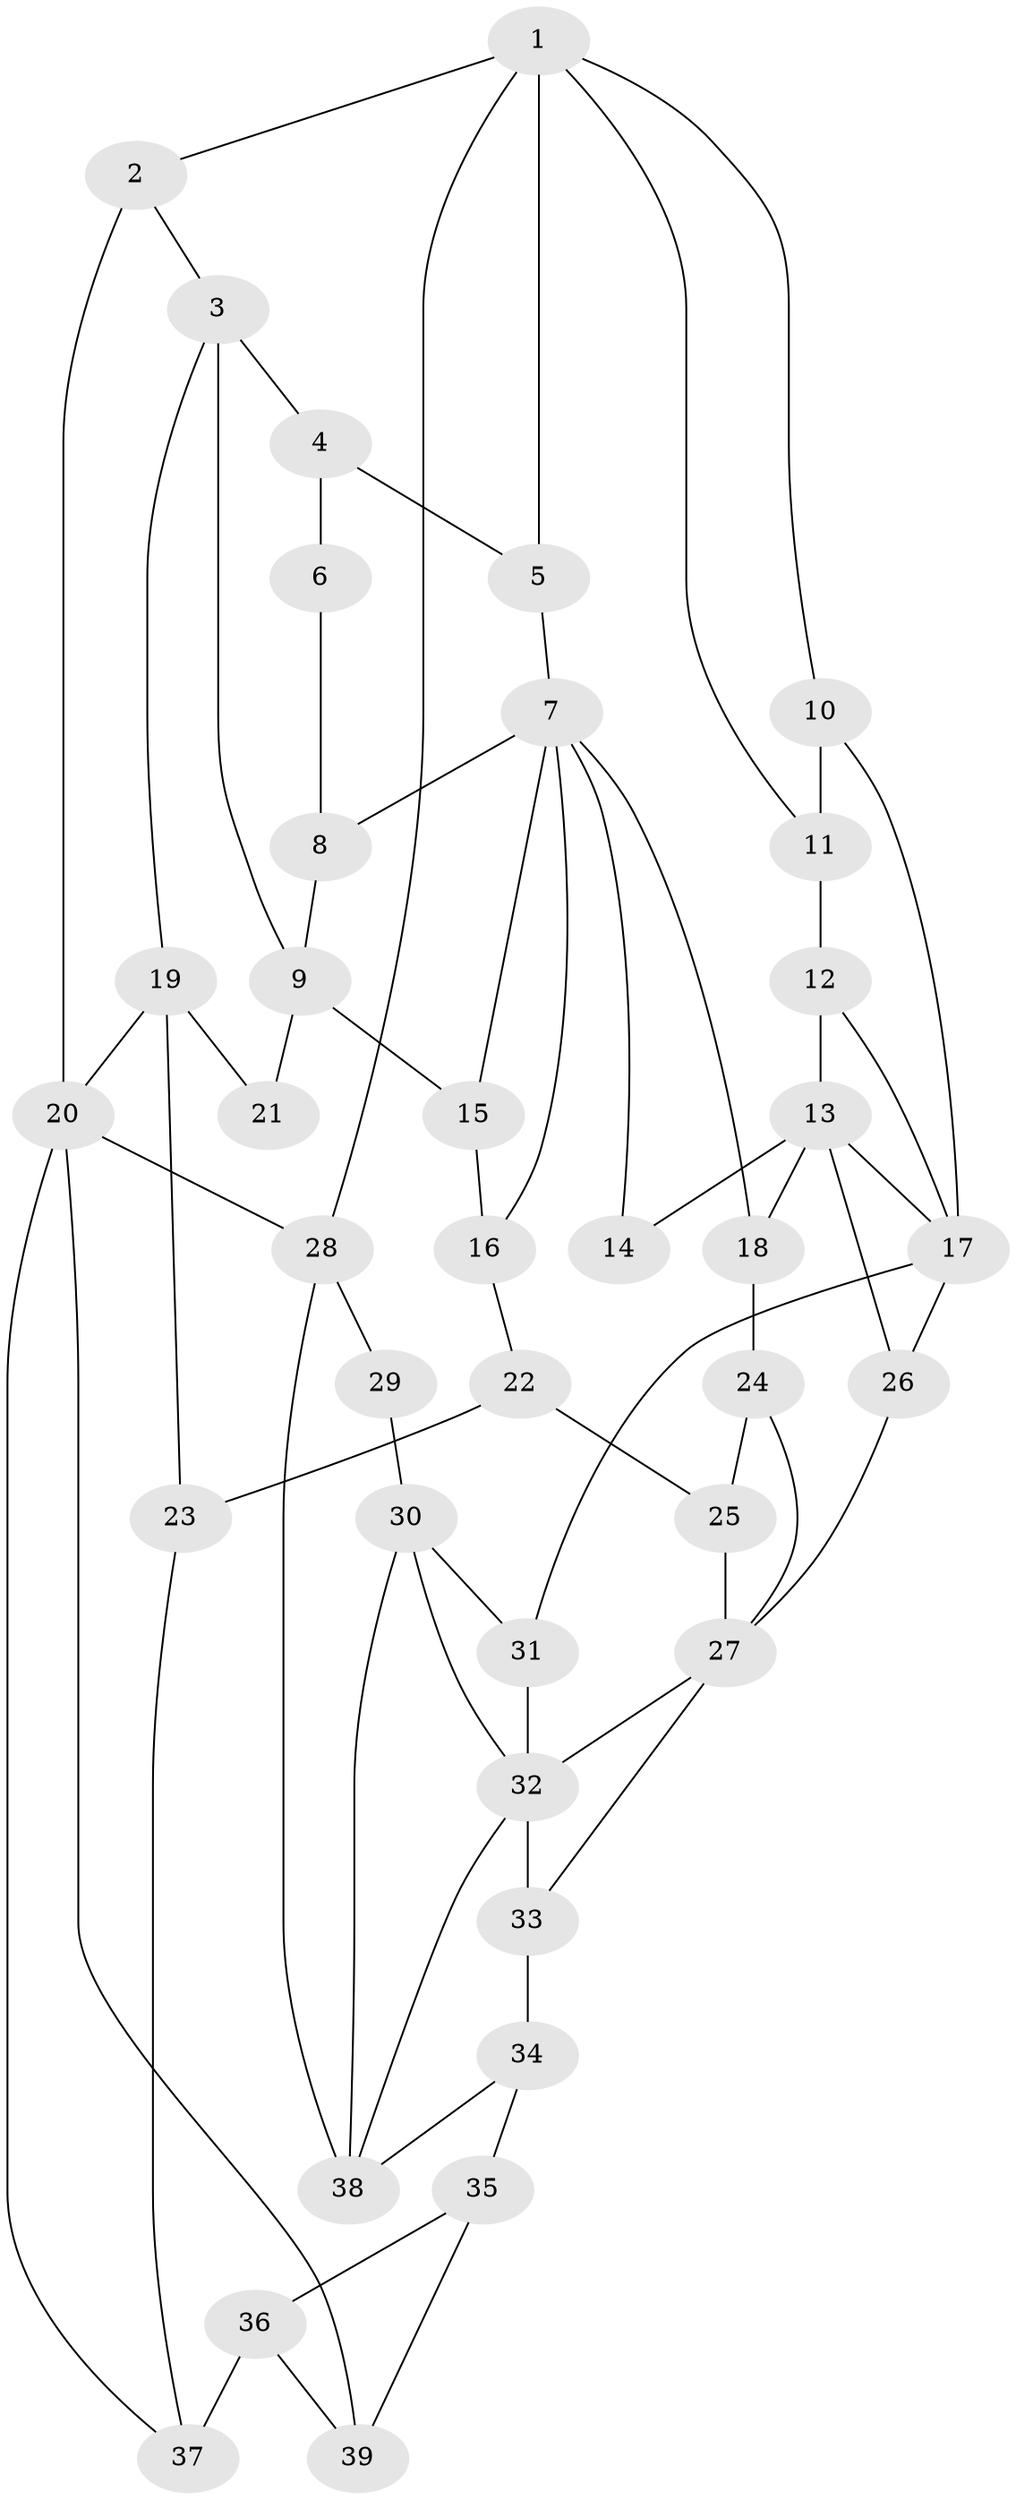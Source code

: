 // original degree distribution, {3: 0.02564102564102564, 5: 0.5128205128205128, 4: 0.24358974358974358, 6: 0.21794871794871795}
// Generated by graph-tools (version 1.1) at 2025/38/03/09/25 02:38:44]
// undirected, 39 vertices, 67 edges
graph export_dot {
graph [start="1"]
  node [color=gray90,style=filled];
  1;
  2;
  3;
  4;
  5;
  6;
  7;
  8;
  9;
  10;
  11;
  12;
  13;
  14;
  15;
  16;
  17;
  18;
  19;
  20;
  21;
  22;
  23;
  24;
  25;
  26;
  27;
  28;
  29;
  30;
  31;
  32;
  33;
  34;
  35;
  36;
  37;
  38;
  39;
  1 -- 2 [weight=1.0];
  1 -- 5 [weight=1.0];
  1 -- 10 [weight=1.0];
  1 -- 11 [weight=1.0];
  1 -- 28 [weight=1.0];
  2 -- 3 [weight=1.0];
  2 -- 20 [weight=2.0];
  3 -- 4 [weight=1.0];
  3 -- 9 [weight=2.0];
  3 -- 19 [weight=1.0];
  4 -- 5 [weight=1.0];
  4 -- 6 [weight=2.0];
  5 -- 7 [weight=1.0];
  6 -- 8 [weight=1.0];
  7 -- 8 [weight=1.0];
  7 -- 14 [weight=1.0];
  7 -- 15 [weight=1.0];
  7 -- 16 [weight=1.0];
  7 -- 18 [weight=1.0];
  8 -- 9 [weight=1.0];
  9 -- 15 [weight=1.0];
  9 -- 21 [weight=2.0];
  10 -- 11 [weight=1.0];
  10 -- 17 [weight=1.0];
  11 -- 12 [weight=1.0];
  12 -- 13 [weight=1.0];
  12 -- 17 [weight=1.0];
  13 -- 14 [weight=2.0];
  13 -- 17 [weight=1.0];
  13 -- 18 [weight=1.0];
  13 -- 26 [weight=1.0];
  15 -- 16 [weight=1.0];
  16 -- 22 [weight=1.0];
  17 -- 26 [weight=1.0];
  17 -- 31 [weight=2.0];
  18 -- 24 [weight=1.0];
  19 -- 20 [weight=2.0];
  19 -- 21 [weight=1.0];
  19 -- 23 [weight=1.0];
  20 -- 28 [weight=1.0];
  20 -- 37 [weight=1.0];
  20 -- 39 [weight=1.0];
  22 -- 23 [weight=1.0];
  22 -- 25 [weight=1.0];
  23 -- 37 [weight=1.0];
  24 -- 25 [weight=1.0];
  24 -- 27 [weight=1.0];
  25 -- 27 [weight=1.0];
  26 -- 27 [weight=1.0];
  27 -- 32 [weight=1.0];
  27 -- 33 [weight=1.0];
  28 -- 29 [weight=1.0];
  28 -- 38 [weight=1.0];
  29 -- 30 [weight=2.0];
  30 -- 31 [weight=2.0];
  30 -- 32 [weight=1.0];
  30 -- 38 [weight=1.0];
  31 -- 32 [weight=1.0];
  32 -- 33 [weight=1.0];
  32 -- 38 [weight=1.0];
  33 -- 34 [weight=1.0];
  34 -- 35 [weight=2.0];
  34 -- 38 [weight=1.0];
  35 -- 36 [weight=3.0];
  35 -- 39 [weight=1.0];
  36 -- 37 [weight=2.0];
  36 -- 39 [weight=1.0];
}
